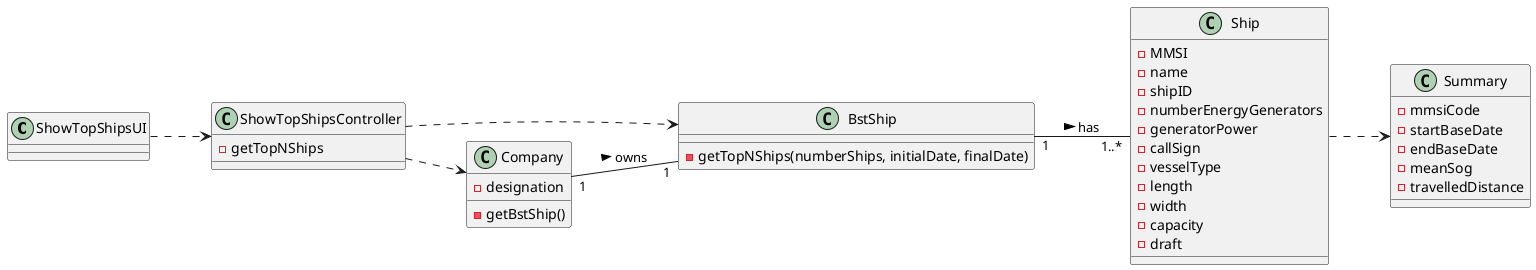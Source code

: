 @startuml
left to right direction

class ShowTopShipsUI{

}

class ShowTopShipsController{
-getTopNShips
}

class BstShip{
-getTopNShips(numberShips, initialDate, finalDate)
}

class Company{
-designation
-getBstShip()
}

class Summary{
-mmsiCode
-startBaseDate
-endBaseDate
-meanSog
-travelledDistance
}

class Ship {
-MMSI
-name
-shipID
-numberEnergyGenerators
-generatorPower
-callSign
-vesselType
-length
-width
-capacity
-draft
}

ShowTopShipsUI ..> ShowTopShipsController

ShowTopShipsController ..> Company

Company "1" -- "1" BstShip : owns >

ShowTopShipsController  ..>  BstShip

BstShip "1" -- "1..*" Ship : has >

Ship ..> Summary

@enduml
